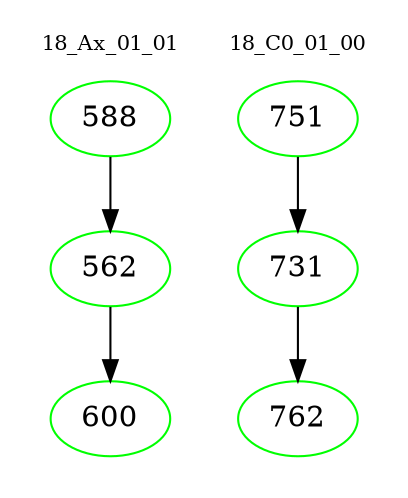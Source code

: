 digraph{
subgraph cluster_0 {
color = white
label = "18_Ax_01_01";
fontsize=10;
T0_588 [label="588", color="green"]
T0_588 -> T0_562 [color="black"]
T0_562 [label="562", color="green"]
T0_562 -> T0_600 [color="black"]
T0_600 [label="600", color="green"]
}
subgraph cluster_1 {
color = white
label = "18_C0_01_00";
fontsize=10;
T1_751 [label="751", color="green"]
T1_751 -> T1_731 [color="black"]
T1_731 [label="731", color="green"]
T1_731 -> T1_762 [color="black"]
T1_762 [label="762", color="green"]
}
}
